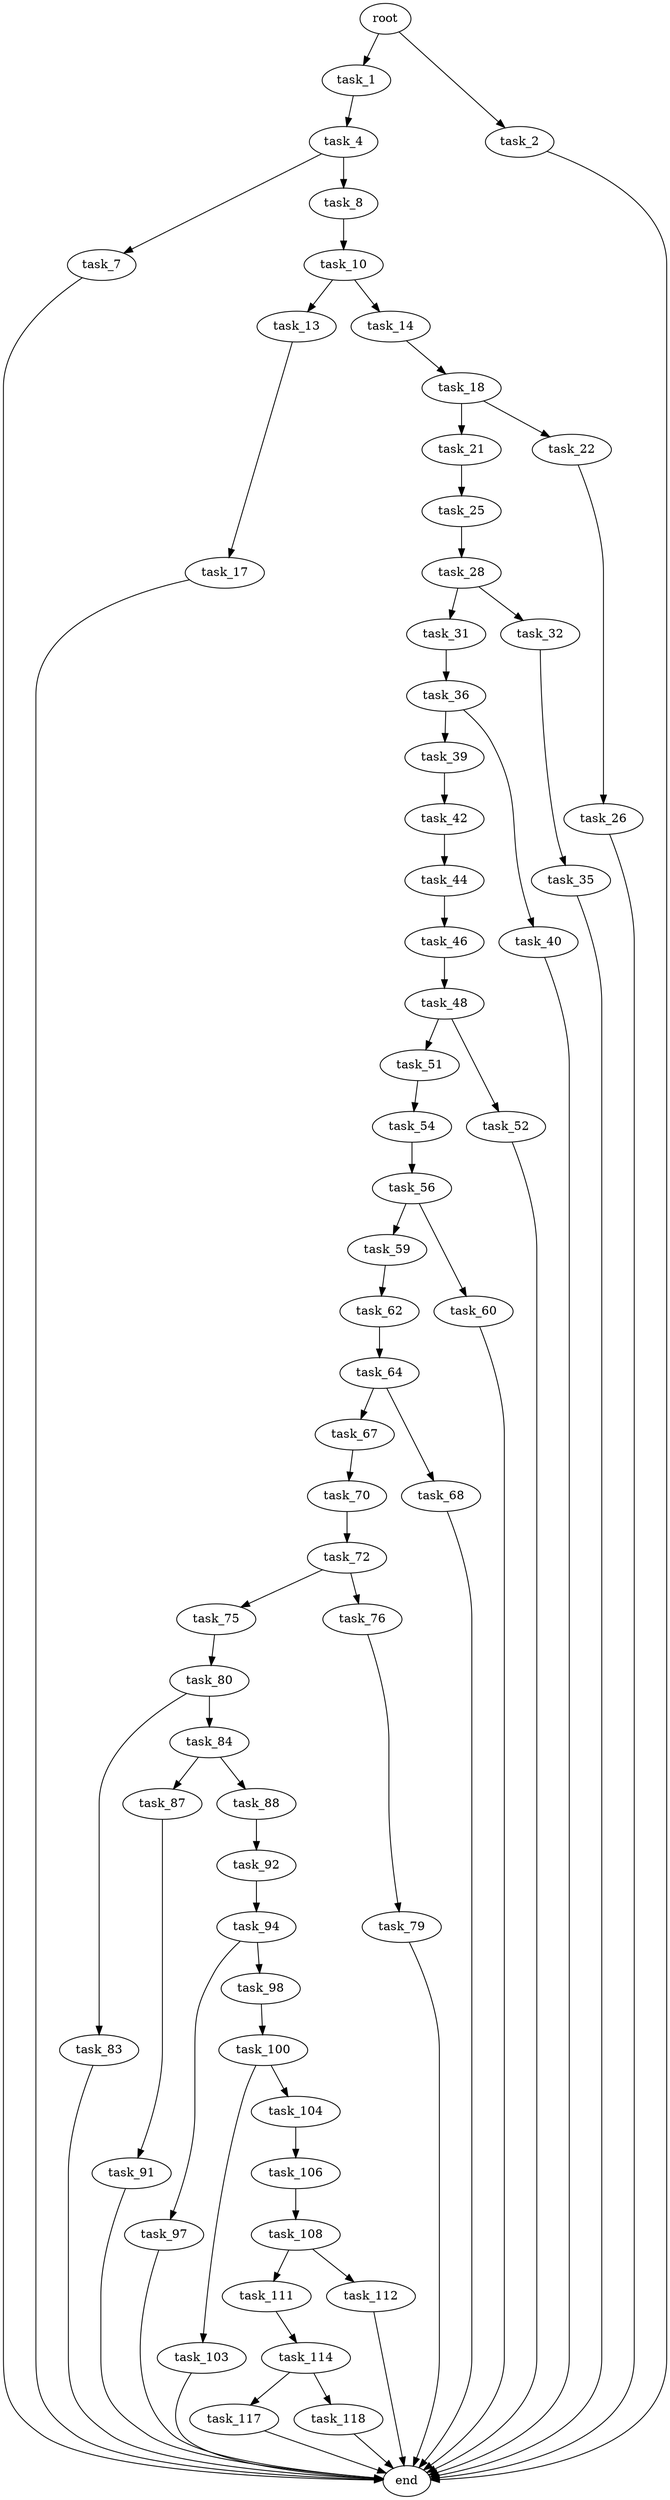 digraph G {
  root [size="0.000000"];
  task_1 [size="27859451545.000000"];
  task_2 [size="1693487576.000000"];
  task_4 [size="53522895701.000000"];
  task_7 [size="1194118184472.000000"];
  task_8 [size="28094996523.000000"];
  task_10 [size="108299343711.000000"];
  task_13 [size="40651378368.000000"];
  task_14 [size="68719476736.000000"];
  task_17 [size="231928233984.000000"];
  task_18 [size="8882549577.000000"];
  task_21 [size="368293445632.000000"];
  task_22 [size="20672295365.000000"];
  task_25 [size="231928233984.000000"];
  task_26 [size="68719476736.000000"];
  task_28 [size="126301462013.000000"];
  task_31 [size="68719476736.000000"];
  task_32 [size="11526208552.000000"];
  task_35 [size="8589934592.000000"];
  task_36 [size="368293445632.000000"];
  task_39 [size="8589934592.000000"];
  task_40 [size="42068004907.000000"];
  task_42 [size="61038992827.000000"];
  task_44 [size="28991029248.000000"];
  task_46 [size="2226015626.000000"];
  task_48 [size="268039076981.000000"];
  task_51 [size="368293445632.000000"];
  task_52 [size="30892858670.000000"];
  task_54 [size="28991029248.000000"];
  task_56 [size="368293445632.000000"];
  task_59 [size="174173967048.000000"];
  task_60 [size="273926336254.000000"];
  task_62 [size="68719476736.000000"];
  task_64 [size="309122184539.000000"];
  task_67 [size="989981363701.000000"];
  task_68 [size="36813321431.000000"];
  task_70 [size="23366672743.000000"];
  task_72 [size="8589934592.000000"];
  task_75 [size="7288529691.000000"];
  task_76 [size="68719476736.000000"];
  task_79 [size="368293445632.000000"];
  task_80 [size="97749699460.000000"];
  task_83 [size="29356375803.000000"];
  task_84 [size="365702095884.000000"];
  task_87 [size="5760287700.000000"];
  task_88 [size="8589934592.000000"];
  task_91 [size="201657884527.000000"];
  task_92 [size="549755813888.000000"];
  task_94 [size="317786424961.000000"];
  task_97 [size="5820994554.000000"];
  task_98 [size="8589934592.000000"];
  task_100 [size="68719476736.000000"];
  task_103 [size="7029489255.000000"];
  task_104 [size="1022388451.000000"];
  task_106 [size="368293445632.000000"];
  task_108 [size="1284361974.000000"];
  task_111 [size="397392331.000000"];
  task_112 [size="368293445632.000000"];
  task_114 [size="368293445632.000000"];
  task_117 [size="1233603786.000000"];
  task_118 [size="28991029248.000000"];
  end [size="0.000000"];

  root -> task_1 [size="1.000000"];
  root -> task_2 [size="1.000000"];
  task_1 -> task_4 [size="536870912.000000"];
  task_2 -> end [size="1.000000"];
  task_4 -> task_7 [size="838860800.000000"];
  task_4 -> task_8 [size="838860800.000000"];
  task_7 -> end [size="1.000000"];
  task_8 -> task_10 [size="536870912.000000"];
  task_10 -> task_13 [size="75497472.000000"];
  task_10 -> task_14 [size="75497472.000000"];
  task_13 -> task_17 [size="838860800.000000"];
  task_14 -> task_18 [size="134217728.000000"];
  task_17 -> end [size="1.000000"];
  task_18 -> task_21 [size="536870912.000000"];
  task_18 -> task_22 [size="536870912.000000"];
  task_21 -> task_25 [size="411041792.000000"];
  task_22 -> task_26 [size="536870912.000000"];
  task_25 -> task_28 [size="301989888.000000"];
  task_26 -> end [size="1.000000"];
  task_28 -> task_31 [size="134217728.000000"];
  task_28 -> task_32 [size="134217728.000000"];
  task_31 -> task_36 [size="134217728.000000"];
  task_32 -> task_35 [size="301989888.000000"];
  task_35 -> end [size="1.000000"];
  task_36 -> task_39 [size="411041792.000000"];
  task_36 -> task_40 [size="411041792.000000"];
  task_39 -> task_42 [size="33554432.000000"];
  task_40 -> end [size="1.000000"];
  task_42 -> task_44 [size="75497472.000000"];
  task_44 -> task_46 [size="75497472.000000"];
  task_46 -> task_48 [size="75497472.000000"];
  task_48 -> task_51 [size="411041792.000000"];
  task_48 -> task_52 [size="411041792.000000"];
  task_51 -> task_54 [size="411041792.000000"];
  task_52 -> end [size="1.000000"];
  task_54 -> task_56 [size="75497472.000000"];
  task_56 -> task_59 [size="411041792.000000"];
  task_56 -> task_60 [size="411041792.000000"];
  task_59 -> task_62 [size="134217728.000000"];
  task_60 -> end [size="1.000000"];
  task_62 -> task_64 [size="134217728.000000"];
  task_64 -> task_67 [size="679477248.000000"];
  task_64 -> task_68 [size="679477248.000000"];
  task_67 -> task_70 [size="838860800.000000"];
  task_68 -> end [size="1.000000"];
  task_70 -> task_72 [size="411041792.000000"];
  task_72 -> task_75 [size="33554432.000000"];
  task_72 -> task_76 [size="33554432.000000"];
  task_75 -> task_80 [size="134217728.000000"];
  task_76 -> task_79 [size="134217728.000000"];
  task_79 -> end [size="1.000000"];
  task_80 -> task_83 [size="301989888.000000"];
  task_80 -> task_84 [size="301989888.000000"];
  task_83 -> end [size="1.000000"];
  task_84 -> task_87 [size="411041792.000000"];
  task_84 -> task_88 [size="411041792.000000"];
  task_87 -> task_91 [size="134217728.000000"];
  task_88 -> task_92 [size="33554432.000000"];
  task_91 -> end [size="1.000000"];
  task_92 -> task_94 [size="536870912.000000"];
  task_94 -> task_97 [size="209715200.000000"];
  task_94 -> task_98 [size="209715200.000000"];
  task_97 -> end [size="1.000000"];
  task_98 -> task_100 [size="33554432.000000"];
  task_100 -> task_103 [size="134217728.000000"];
  task_100 -> task_104 [size="134217728.000000"];
  task_103 -> end [size="1.000000"];
  task_104 -> task_106 [size="33554432.000000"];
  task_106 -> task_108 [size="411041792.000000"];
  task_108 -> task_111 [size="33554432.000000"];
  task_108 -> task_112 [size="33554432.000000"];
  task_111 -> task_114 [size="33554432.000000"];
  task_112 -> end [size="1.000000"];
  task_114 -> task_117 [size="411041792.000000"];
  task_114 -> task_118 [size="411041792.000000"];
  task_117 -> end [size="1.000000"];
  task_118 -> end [size="1.000000"];
}
